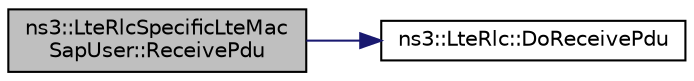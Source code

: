 digraph "ns3::LteRlcSpecificLteMacSapUser::ReceivePdu"
{
 // LATEX_PDF_SIZE
  edge [fontname="Helvetica",fontsize="10",labelfontname="Helvetica",labelfontsize="10"];
  node [fontname="Helvetica",fontsize="10",shape=record];
  rankdir="LR";
  Node1 [label="ns3::LteRlcSpecificLteMac\lSapUser::ReceivePdu",height=0.2,width=0.4,color="black", fillcolor="grey75", style="filled", fontcolor="black",tooltip="Called by the MAC to notify the RLC of the reception of a new PDU."];
  Node1 -> Node2 [color="midnightblue",fontsize="10",style="solid",fontname="Helvetica"];
  Node2 [label="ns3::LteRlc::DoReceivePdu",height=0.2,width=0.4,color="black", fillcolor="white", style="filled",URL="$classns3_1_1_lte_rlc.html#abdab87c7564180666ac1b752fd484db9",tooltip="Receive PDU function."];
}
